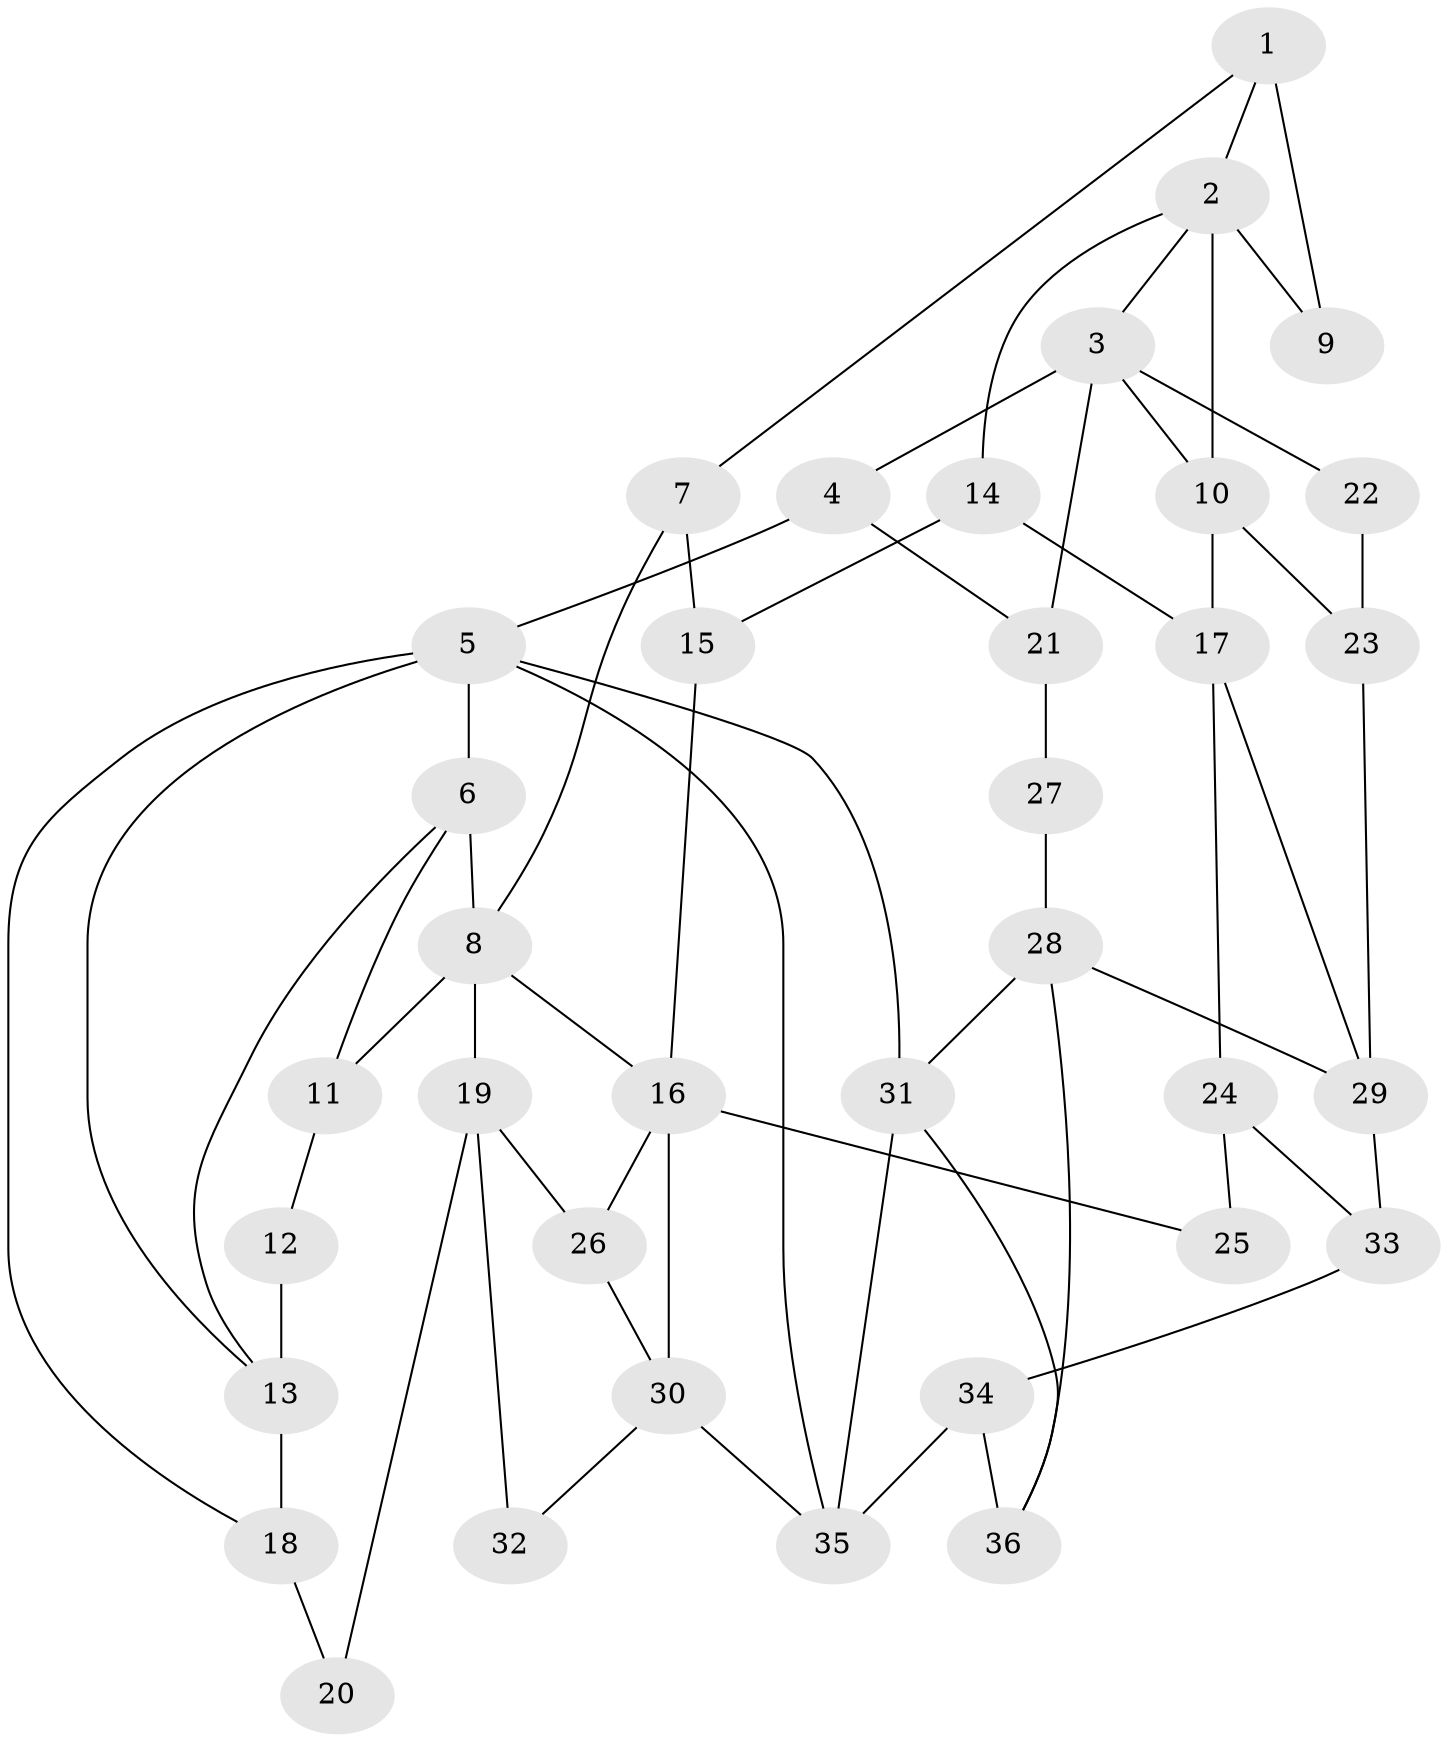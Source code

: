 // original degree distribution, {3: 0.023255813953488372, 4: 0.23255813953488372, 5: 0.5348837209302325, 6: 0.20930232558139536}
// Generated by graph-tools (version 1.1) at 2025/54/03/04/25 22:54:42]
// undirected, 36 vertices, 61 edges
graph export_dot {
  node [color=gray90,style=filled];
  1;
  2;
  3;
  4;
  5;
  6;
  7;
  8;
  9;
  10;
  11;
  12;
  13;
  14;
  15;
  16;
  17;
  18;
  19;
  20;
  21;
  22;
  23;
  24;
  25;
  26;
  27;
  28;
  29;
  30;
  31;
  32;
  33;
  34;
  35;
  36;
  1 -- 2 [weight=1.0];
  1 -- 7 [weight=1.0];
  1 -- 9 [weight=2.0];
  2 -- 3 [weight=1.0];
  2 -- 9 [weight=1.0];
  2 -- 10 [weight=1.0];
  2 -- 14 [weight=1.0];
  3 -- 4 [weight=1.0];
  3 -- 10 [weight=1.0];
  3 -- 21 [weight=1.0];
  3 -- 22 [weight=2.0];
  4 -- 5 [weight=1.0];
  4 -- 21 [weight=1.0];
  5 -- 6 [weight=2.0];
  5 -- 13 [weight=1.0];
  5 -- 18 [weight=1.0];
  5 -- 31 [weight=2.0];
  5 -- 35 [weight=1.0];
  6 -- 8 [weight=1.0];
  6 -- 11 [weight=1.0];
  6 -- 13 [weight=1.0];
  7 -- 8 [weight=1.0];
  7 -- 15 [weight=1.0];
  8 -- 11 [weight=1.0];
  8 -- 16 [weight=1.0];
  8 -- 19 [weight=1.0];
  10 -- 17 [weight=2.0];
  10 -- 23 [weight=1.0];
  11 -- 12 [weight=1.0];
  12 -- 13 [weight=2.0];
  13 -- 18 [weight=2.0];
  14 -- 15 [weight=1.0];
  14 -- 17 [weight=2.0];
  15 -- 16 [weight=1.0];
  16 -- 25 [weight=2.0];
  16 -- 26 [weight=1.0];
  16 -- 30 [weight=1.0];
  17 -- 24 [weight=1.0];
  17 -- 29 [weight=1.0];
  18 -- 20 [weight=2.0];
  19 -- 20 [weight=2.0];
  19 -- 26 [weight=1.0];
  19 -- 32 [weight=2.0];
  21 -- 27 [weight=1.0];
  22 -- 23 [weight=1.0];
  23 -- 29 [weight=1.0];
  24 -- 25 [weight=1.0];
  24 -- 33 [weight=2.0];
  26 -- 30 [weight=1.0];
  27 -- 28 [weight=2.0];
  28 -- 29 [weight=2.0];
  28 -- 31 [weight=1.0];
  28 -- 36 [weight=1.0];
  29 -- 33 [weight=1.0];
  30 -- 32 [weight=1.0];
  30 -- 35 [weight=2.0];
  31 -- 35 [weight=1.0];
  31 -- 36 [weight=1.0];
  33 -- 34 [weight=2.0];
  34 -- 35 [weight=2.0];
  34 -- 36 [weight=2.0];
}
